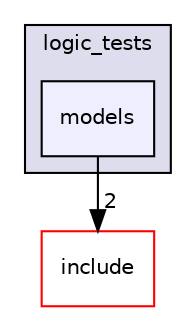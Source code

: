 digraph "tests/logic_tests/models" {
  compound=true
  node [ fontsize="10", fontname="Helvetica"];
  edge [ labelfontsize="10", labelfontname="Helvetica"];
  subgraph clusterdir_50ba7c4cc35488581ca04a703956ea6d {
    graph [ bgcolor="#ddddee", pencolor="black", label="logic_tests" fontname="Helvetica", fontsize="10", URL="dir_50ba7c4cc35488581ca04a703956ea6d.html"]
  dir_2f1d8d81a0a7682409ac3d7fc6f69155 [shape=box, label="models", style="filled", fillcolor="#eeeeff", pencolor="black", URL="dir_2f1d8d81a0a7682409ac3d7fc6f69155.html"];
  }
  dir_d44c64559bbebec7f509842c48db8b23 [shape=box label="include" fillcolor="white" style="filled" color="red" URL="dir_d44c64559bbebec7f509842c48db8b23.html"];
  dir_2f1d8d81a0a7682409ac3d7fc6f69155->dir_d44c64559bbebec7f509842c48db8b23 [headlabel="2", labeldistance=1.5 headhref="dir_000019_000000.html"];
}
